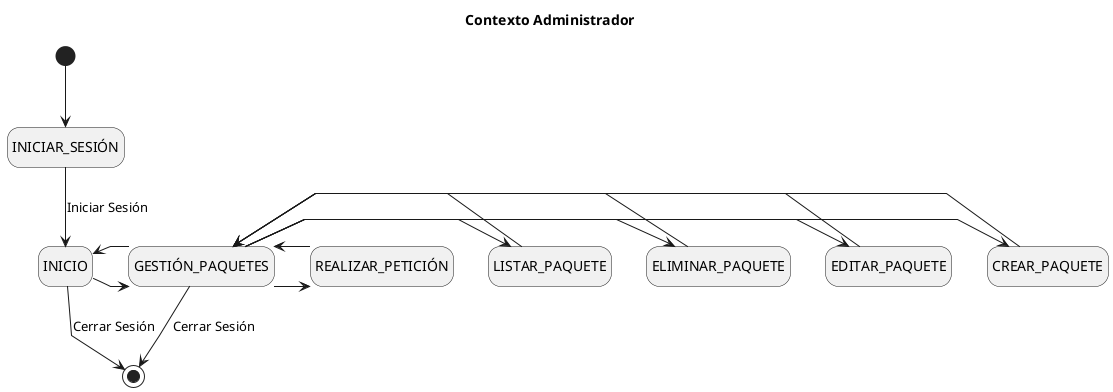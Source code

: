 @startuml Contexto
title Contexto Administrador

skinparam {
    NoteBackgroundColor #whiteSmoke
    NoteBorderColor #green
    linetype polyline
}

hide empty description

[*] --> INICIAR_SESIÓN
INICIAR_SESIÓN --> INICIO : Iniciar Sesión

INICIO -> GESTIÓN_PAQUETES
INICIO <- GESTIÓN_PAQUETES

GESTIÓN_PAQUETES -> CREAR_PAQUETE
GESTIÓN_PAQUETES <- CREAR_PAQUETE
GESTIÓN_PAQUETES -> EDITAR_PAQUETE
GESTIÓN_PAQUETES <- EDITAR_PAQUETE
GESTIÓN_PAQUETES -> ELIMINAR_PAQUETE
GESTIÓN_PAQUETES <- ELIMINAR_PAQUETE
GESTIÓN_PAQUETES -> LISTAR_PAQUETE
GESTIÓN_PAQUETES <- LISTAR_PAQUETE
GESTIÓN_PAQUETES -> REALIZAR_PETICIÓN
GESTIÓN_PAQUETES <- REALIZAR_PETICIÓN

INICIO --> [*] : Cerrar Sesión
GESTIÓN_PAQUETES --> [*] : Cerrar Sesión


@enduml